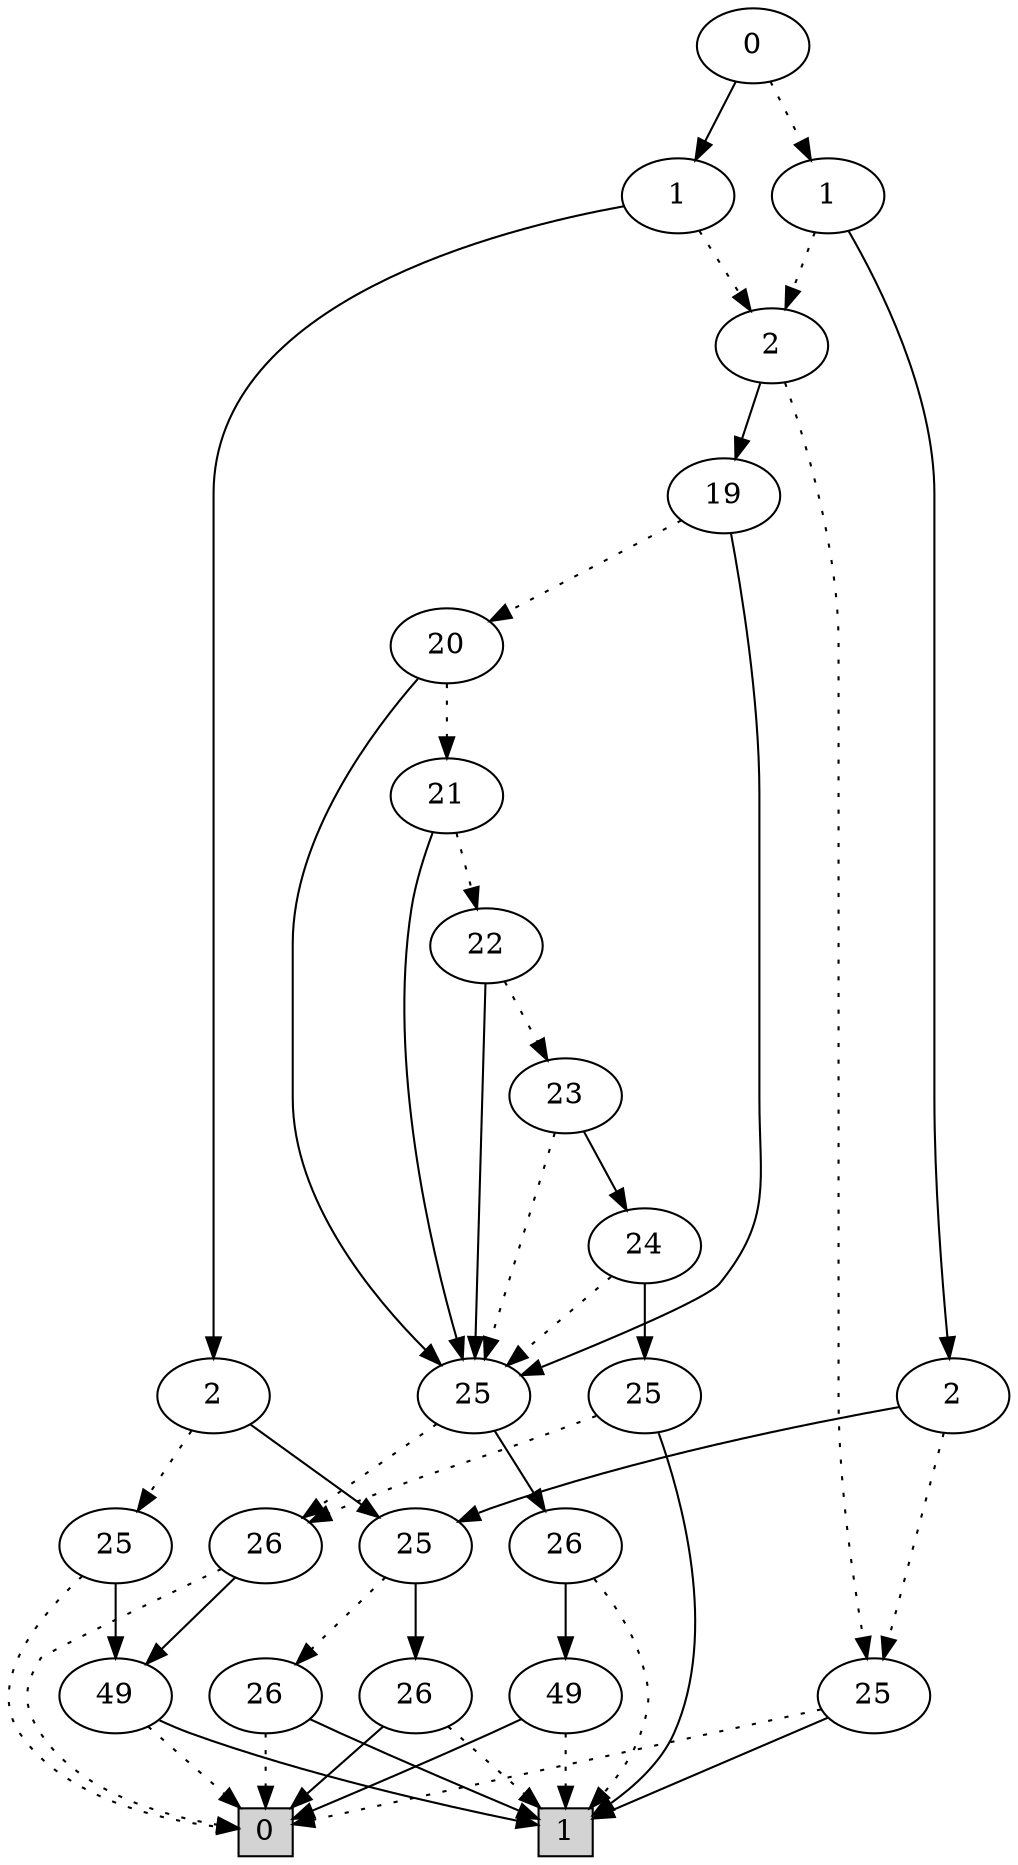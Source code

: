 digraph G {
0 [shape=box, label="0", style=filled, shape=box, height=0.3, width=0.3];
1 [shape=box, label="1", style=filled, shape=box, height=0.3, width=0.3];
37867 [label="0"];
37867 -> 37864 [style=dotted];
37867 -> 37866 [style=filled];
37864 [label="1"];
37864 -> 37861 [style=dotted];
37864 -> 37863 [style=filled];
37861 [label="2"];
37861 -> 52 [style=dotted];
37861 -> 37860 [style=filled];
52 [label="25"];
52 -> 0 [style=dotted];
52 -> 1 [style=filled];
37860 [label="19"];
37860 -> 37859 [style=dotted];
37860 -> 37853 [style=filled];
37859 [label="20"];
37859 -> 37858 [style=dotted];
37859 -> 37853 [style=filled];
37858 [label="21"];
37858 -> 37857 [style=dotted];
37858 -> 37853 [style=filled];
37857 [label="22"];
37857 -> 37856 [style=dotted];
37857 -> 37853 [style=filled];
37856 [label="23"];
37856 -> 37853 [style=dotted];
37856 -> 37855 [style=filled];
37853 [label="25"];
37853 -> 228 [style=dotted];
37853 -> 237 [style=filled];
228 [label="26"];
228 -> 0 [style=dotted];
228 -> 100 [style=filled];
100 [label="49"];
100 -> 0 [style=dotted];
100 -> 1 [style=filled];
237 [label="26"];
237 -> 1 [style=dotted];
237 -> 101 [style=filled];
101 [label="49"];
101 -> 1 [style=dotted];
101 -> 0 [style=filled];
37855 [label="24"];
37855 -> 37853 [style=dotted];
37855 -> 37854 [style=filled];
37854 [label="25"];
37854 -> 228 [style=dotted];
37854 -> 1 [style=filled];
37863 [label="2"];
37863 -> 52 [style=dotted];
37863 -> 37862 [style=filled];
37862 [label="25"];
37862 -> 54 [style=dotted];
37862 -> 55 [style=filled];
54 [label="26"];
54 -> 0 [style=dotted];
54 -> 1 [style=filled];
55 [label="26"];
55 -> 1 [style=dotted];
55 -> 0 [style=filled];
37866 [label="1"];
37866 -> 37861 [style=dotted];
37866 -> 37865 [style=filled];
37865 [label="2"];
37865 -> 37819 [style=dotted];
37865 -> 37862 [style=filled];
37819 [label="25"];
37819 -> 0 [style=dotted];
37819 -> 100 [style=filled];
}
